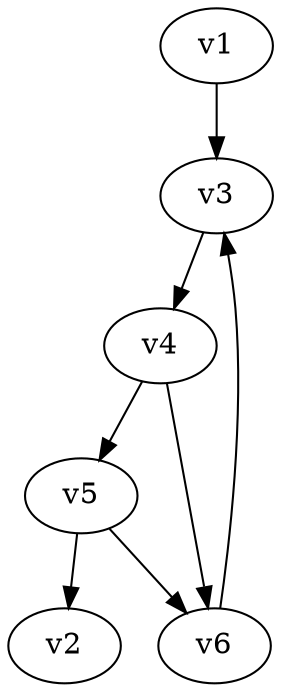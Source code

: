 digraph double_triangle_0 {
overall_factor=1;
multiplicity_factor=1;
v1;
v2;
v3 [int_id="V_3_SCALAR_000"];
v4 [int_id="V_3_SCALAR_000"];
v5 [int_id="V_3_SCALAR_000"];
v6 [int_id="V_3_SCALAR_000"];
v1 -> v3 [pdg=1000, name=p1, mom=p1];
v5 -> v2 [pdg=1000, name=p2, mom=p2];
v3 -> v4 [pdg=1000, name=q1];
v4 -> v5 [pdg=1000, name=q2];
v5 -> v6 [pdg=1000, name=q3, lmb_index=0];
v6 -> v3 [pdg=1000, name=q4];
v4 -> v6 [pdg=1000, name=q5, lmb_index=1];
}
